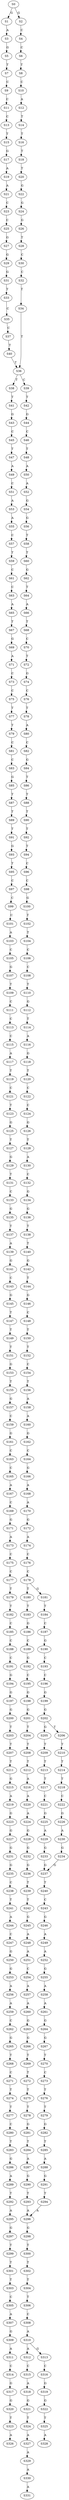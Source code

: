 strict digraph  {
	S0 -> S1 [ label = G ];
	S0 -> S2 [ label = G ];
	S1 -> S3 [ label = A ];
	S2 -> S4 [ label = C ];
	S3 -> S5 [ label = G ];
	S4 -> S6 [ label = C ];
	S5 -> S7 [ label = T ];
	S6 -> S8 [ label = T ];
	S7 -> S9 [ label = C ];
	S8 -> S10 [ label = C ];
	S9 -> S11 [ label = C ];
	S10 -> S12 [ label = A ];
	S11 -> S13 [ label = C ];
	S12 -> S14 [ label = T ];
	S13 -> S15 [ label = T ];
	S14 -> S16 [ label = T ];
	S15 -> S17 [ label = G ];
	S16 -> S18 [ label = T ];
	S17 -> S19 [ label = A ];
	S18 -> S20 [ label = T ];
	S19 -> S21 [ label = A ];
	S20 -> S22 [ label = G ];
	S21 -> S23 [ label = C ];
	S22 -> S24 [ label = G ];
	S23 -> S25 [ label = C ];
	S24 -> S26 [ label = G ];
	S25 -> S27 [ label = G ];
	S26 -> S28 [ label = T ];
	S27 -> S29 [ label = G ];
	S28 -> S30 [ label = C ];
	S29 -> S31 [ label = G ];
	S30 -> S32 [ label = C ];
	S31 -> S33 [ label = T ];
	S32 -> S34 [ label = T ];
	S33 -> S35 [ label = C ];
	S34 -> S36 [ label = T ];
	S35 -> S37 [ label = C ];
	S36 -> S38 [ label = T ];
	S36 -> S39 [ label = C ];
	S37 -> S40 [ label = T ];
	S38 -> S41 [ label = T ];
	S39 -> S42 [ label = T ];
	S40 -> S36 [ label = T ];
	S41 -> S43 [ label = G ];
	S42 -> S44 [ label = G ];
	S43 -> S45 [ label = C ];
	S44 -> S46 [ label = C ];
	S45 -> S47 [ label = T ];
	S46 -> S48 [ label = T ];
	S47 -> S49 [ label = A ];
	S48 -> S50 [ label = A ];
	S49 -> S51 [ label = C ];
	S50 -> S52 [ label = A ];
	S51 -> S53 [ label = A ];
	S52 -> S54 [ label = G ];
	S53 -> S55 [ label = A ];
	S54 -> S56 [ label = G ];
	S55 -> S57 [ label = C ];
	S56 -> S58 [ label = T ];
	S57 -> S59 [ label = T ];
	S58 -> S60 [ label = T ];
	S59 -> S61 [ label = C ];
	S60 -> S62 [ label = G ];
	S61 -> S63 [ label = C ];
	S62 -> S64 [ label = T ];
	S63 -> S65 [ label = A ];
	S64 -> S66 [ label = A ];
	S65 -> S67 [ label = T ];
	S66 -> S68 [ label = T ];
	S67 -> S69 [ label = G ];
	S68 -> S70 [ label = C ];
	S69 -> S71 [ label = A ];
	S70 -> S72 [ label = T ];
	S71 -> S73 [ label = C ];
	S72 -> S74 [ label = G ];
	S73 -> S75 [ label = C ];
	S74 -> S76 [ label = C ];
	S75 -> S77 [ label = T ];
	S76 -> S78 [ label = T ];
	S77 -> S79 [ label = T ];
	S78 -> S80 [ label = A ];
	S79 -> S81 [ label = C ];
	S80 -> S82 [ label = C ];
	S81 -> S83 [ label = C ];
	S82 -> S84 [ label = G ];
	S83 -> S85 [ label = G ];
	S84 -> S86 [ label = T ];
	S85 -> S87 [ label = T ];
	S86 -> S88 [ label = T ];
	S87 -> S89 [ label = T ];
	S88 -> S90 [ label = T ];
	S89 -> S91 [ label = T ];
	S90 -> S92 [ label = T ];
	S91 -> S93 [ label = G ];
	S92 -> S94 [ label = T ];
	S93 -> S95 [ label = T ];
	S94 -> S96 [ label = C ];
	S95 -> S97 [ label = C ];
	S96 -> S98 [ label = C ];
	S97 -> S99 [ label = C ];
	S98 -> S100 [ label = G ];
	S99 -> S101 [ label = C ];
	S100 -> S102 [ label = T ];
	S101 -> S103 [ label = A ];
	S102 -> S104 [ label = T ];
	S103 -> S105 [ label = C ];
	S104 -> S106 [ label = C ];
	S105 -> S107 [ label = G ];
	S106 -> S108 [ label = C ];
	S107 -> S109 [ label = T ];
	S108 -> S110 [ label = T ];
	S109 -> S111 [ label = C ];
	S110 -> S112 [ label = G ];
	S111 -> S113 [ label = C ];
	S112 -> S114 [ label = T ];
	S113 -> S115 [ label = C ];
	S114 -> S116 [ label = A ];
	S115 -> S117 [ label = A ];
	S116 -> S118 [ label = G ];
	S117 -> S119 [ label = T ];
	S118 -> S120 [ label = T ];
	S119 -> S121 [ label = C ];
	S120 -> S122 [ label = C ];
	S121 -> S123 [ label = T ];
	S122 -> S124 [ label = C ];
	S123 -> S125 [ label = G ];
	S124 -> S126 [ label = G ];
	S125 -> S127 [ label = T ];
	S126 -> S128 [ label = T ];
	S127 -> S129 [ label = G ];
	S128 -> S130 [ label = A ];
	S129 -> S131 [ label = T ];
	S130 -> S132 [ label = C ];
	S131 -> S133 [ label = C ];
	S132 -> S134 [ label = G ];
	S133 -> S135 [ label = G ];
	S134 -> S136 [ label = G ];
	S135 -> S137 [ label = T ];
	S136 -> S138 [ label = T ];
	S137 -> S139 [ label = A ];
	S138 -> S140 [ label = T ];
	S139 -> S141 [ label = G ];
	S140 -> S142 [ label = G ];
	S141 -> S143 [ label = C ];
	S142 -> S144 [ label = T ];
	S143 -> S145 [ label = G ];
	S144 -> S146 [ label = G ];
	S145 -> S147 [ label = T ];
	S146 -> S148 [ label = C ];
	S147 -> S149 [ label = T ];
	S148 -> S150 [ label = T ];
	S149 -> S151 [ label = T ];
	S150 -> S152 [ label = T ];
	S151 -> S153 [ label = G ];
	S152 -> S154 [ label = C ];
	S153 -> S155 [ label = T ];
	S154 -> S156 [ label = T ];
	S155 -> S157 [ label = G ];
	S156 -> S158 [ label = A ];
	S157 -> S159 [ label = C ];
	S158 -> S160 [ label = A ];
	S159 -> S161 [ label = G ];
	S160 -> S162 [ label = G ];
	S161 -> S163 [ label = C ];
	S162 -> S164 [ label = C ];
	S163 -> S165 [ label = C ];
	S164 -> S166 [ label = G ];
	S165 -> S167 [ label = A ];
	S166 -> S168 [ label = A ];
	S167 -> S169 [ label = C ];
	S168 -> S170 [ label = A ];
	S169 -> S171 [ label = G ];
	S170 -> S172 [ label = G ];
	S171 -> S173 [ label = A ];
	S172 -> S174 [ label = A ];
	S173 -> S175 [ label = C ];
	S174 -> S176 [ label = C ];
	S175 -> S177 [ label = C ];
	S176 -> S178 [ label = C ];
	S177 -> S179 [ label = T ];
	S178 -> S180 [ label = T ];
	S178 -> S181 [ label = G ];
	S179 -> S182 [ label = T ];
	S180 -> S183 [ label = T ];
	S181 -> S184 [ label = T ];
	S182 -> S185 [ label = C ];
	S183 -> S186 [ label = G ];
	S184 -> S187 [ label = C ];
	S185 -> S188 [ label = C ];
	S186 -> S189 [ label = C ];
	S187 -> S190 [ label = G ];
	S188 -> S191 [ label = C ];
	S189 -> S192 [ label = G ];
	S190 -> S193 [ label = C ];
	S191 -> S194 [ label = G ];
	S192 -> S195 [ label = C ];
	S193 -> S196 [ label = C ];
	S194 -> S197 [ label = G ];
	S195 -> S198 [ label = G ];
	S196 -> S199 [ label = G ];
	S197 -> S200 [ label = G ];
	S198 -> S201 [ label = G ];
	S199 -> S202 [ label = G ];
	S200 -> S203 [ label = T ];
	S201 -> S204 [ label = T ];
	S202 -> S205 [ label = G ];
	S202 -> S206 [ label = T ];
	S203 -> S207 [ label = T ];
	S204 -> S208 [ label = T ];
	S205 -> S209 [ label = T ];
	S206 -> S210 [ label = T ];
	S207 -> S211 [ label = T ];
	S208 -> S212 [ label = T ];
	S209 -> S213 [ label = T ];
	S210 -> S214 [ label = T ];
	S211 -> S215 [ label = G ];
	S212 -> S216 [ label = A ];
	S213 -> S217 [ label = T ];
	S214 -> S218 [ label = T ];
	S215 -> S219 [ label = A ];
	S216 -> S220 [ label = A ];
	S217 -> S221 [ label = C ];
	S218 -> S222 [ label = C ];
	S219 -> S223 [ label = G ];
	S220 -> S224 [ label = A ];
	S221 -> S225 [ label = G ];
	S222 -> S226 [ label = G ];
	S223 -> S227 [ label = G ];
	S224 -> S228 [ label = G ];
	S225 -> S229 [ label = A ];
	S226 -> S230 [ label = A ];
	S227 -> S231 [ label = G ];
	S228 -> S232 [ label = G ];
	S229 -> S233 [ label = G ];
	S230 -> S234 [ label = G ];
	S231 -> S235 [ label = G ];
	S232 -> S236 [ label = G ];
	S233 -> S237 [ label = G ];
	S234 -> S237 [ label = G ];
	S235 -> S238 [ label = C ];
	S236 -> S239 [ label = T ];
	S237 -> S240 [ label = T ];
	S238 -> S241 [ label = T ];
	S239 -> S242 [ label = T ];
	S240 -> S243 [ label = C ];
	S241 -> S244 [ label = A ];
	S242 -> S245 [ label = G ];
	S243 -> S246 [ label = G ];
	S244 -> S247 [ label = C ];
	S245 -> S248 [ label = A ];
	S246 -> S249 [ label = A ];
	S247 -> S250 [ label = G ];
	S248 -> S251 [ label = A ];
	S249 -> S252 [ label = A ];
	S250 -> S253 [ label = G ];
	S251 -> S254 [ label = C ];
	S252 -> S255 [ label = G ];
	S253 -> S256 [ label = A ];
	S254 -> S257 [ label = A ];
	S255 -> S258 [ label = A ];
	S256 -> S259 [ label = A ];
	S257 -> S260 [ label = A ];
	S258 -> S261 [ label = A ];
	S259 -> S262 [ label = C ];
	S260 -> S263 [ label = G ];
	S261 -> S264 [ label = G ];
	S262 -> S265 [ label = G ];
	S263 -> S266 [ label = G ];
	S264 -> S267 [ label = G ];
	S265 -> S268 [ label = T ];
	S266 -> S269 [ label = T ];
	S267 -> S270 [ label = T ];
	S268 -> S271 [ label = C ];
	S269 -> S272 [ label = T ];
	S270 -> S273 [ label = C ];
	S271 -> S274 [ label = T ];
	S272 -> S275 [ label = T ];
	S273 -> S276 [ label = T ];
	S274 -> S277 [ label = T ];
	S275 -> S278 [ label = T ];
	S276 -> S279 [ label = T ];
	S277 -> S280 [ label = C ];
	S278 -> S281 [ label = G ];
	S279 -> S282 [ label = G ];
	S280 -> S283 [ label = T ];
	S281 -> S284 [ label = T ];
	S282 -> S285 [ label = T ];
	S283 -> S286 [ label = G ];
	S284 -> S287 [ label = A ];
	S285 -> S288 [ label = A ];
	S286 -> S289 [ label = A ];
	S287 -> S290 [ label = G ];
	S288 -> S291 [ label = G ];
	S289 -> S292 [ label = T ];
	S290 -> S293 [ label = T ];
	S291 -> S294 [ label = T ];
	S292 -> S295 [ label = A ];
	S293 -> S296 [ label = A ];
	S294 -> S296 [ label = A ];
	S295 -> S297 [ label = G ];
	S296 -> S298 [ label = G ];
	S297 -> S299 [ label = T ];
	S298 -> S300 [ label = T ];
	S299 -> S301 [ label = T ];
	S300 -> S302 [ label = T ];
	S301 -> S303 [ label = T ];
	S302 -> S304 [ label = T ];
	S303 -> S305 [ label = C ];
	S304 -> S306 [ label = T ];
	S305 -> S307 [ label = A ];
	S306 -> S308 [ label = C ];
	S307 -> S309 [ label = G ];
	S308 -> S310 [ label = A ];
	S309 -> S311 [ label = A ];
	S310 -> S312 [ label = A ];
	S310 -> S313 [ label = G ];
	S311 -> S314 [ label = C ];
	S312 -> S315 [ label = C ];
	S313 -> S316 [ label = C ];
	S314 -> S317 [ label = G ];
	S315 -> S318 [ label = A ];
	S316 -> S319 [ label = G ];
	S317 -> S320 [ label = G ];
	S318 -> S321 [ label = G ];
	S319 -> S322 [ label = G ];
	S320 -> S323 [ label = T ];
	S321 -> S324 [ label = T ];
	S322 -> S325 [ label = T ];
	S323 -> S326 [ label = A ];
	S324 -> S327 [ label = A ];
	S325 -> S328 [ label = A ];
	S327 -> S329 [ label = A ];
	S329 -> S330 [ label = A ];
	S330 -> S331 [ label = A ];
}
